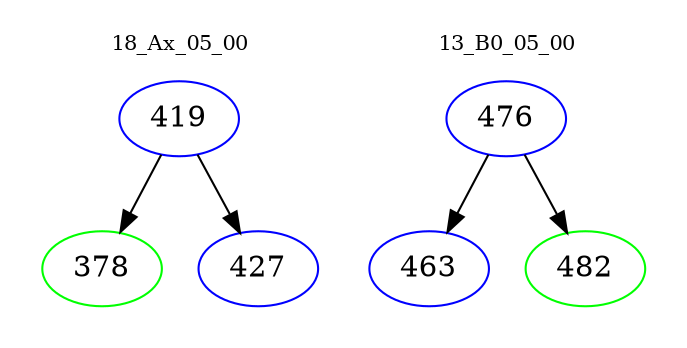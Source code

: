 digraph{
subgraph cluster_0 {
color = white
label = "18_Ax_05_00";
fontsize=10;
T0_419 [label="419", color="blue"]
T0_419 -> T0_378 [color="black"]
T0_378 [label="378", color="green"]
T0_419 -> T0_427 [color="black"]
T0_427 [label="427", color="blue"]
}
subgraph cluster_1 {
color = white
label = "13_B0_05_00";
fontsize=10;
T1_476 [label="476", color="blue"]
T1_476 -> T1_463 [color="black"]
T1_463 [label="463", color="blue"]
T1_476 -> T1_482 [color="black"]
T1_482 [label="482", color="green"]
}
}
